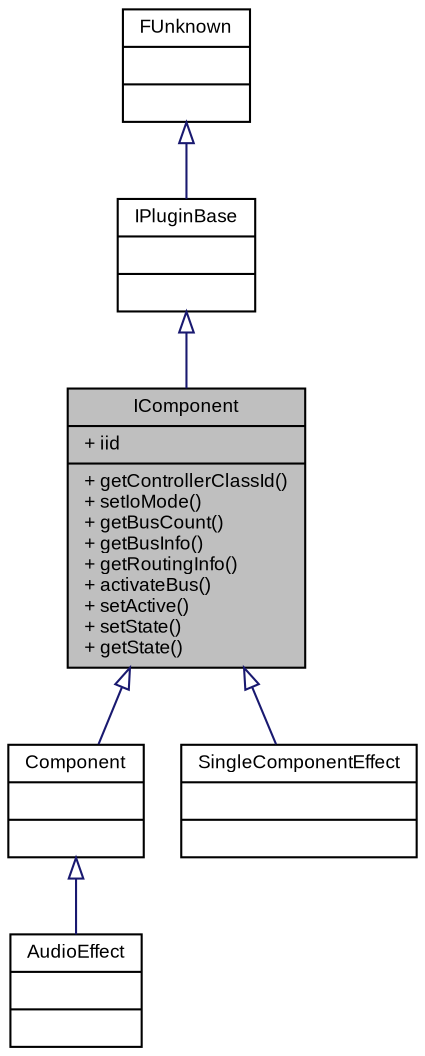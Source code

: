 digraph G
{
  bgcolor="transparent";
  edge [fontname="Arial",fontsize="9",labelfontname="Arial",labelfontsize="9"];
  node [fontname="Arial",fontsize="9",shape=record];
  Node1 [label="{IComponent\n|+ iid\l|+ getControllerClassId()\l+ setIoMode()\l+ getBusCount()\l+ getBusInfo()\l+ getRoutingInfo()\l+ activateBus()\l+ setActive()\l+ setState()\l+ getState()\l}",height=0.2,width=0.4,color="black", fillcolor="grey75", style="filled" fontcolor="black"];
  Node2 -> Node1 [dir=back,color="midnightblue",fontsize="9",style="solid",arrowtail="empty",fontname="Arial"];
  Node2 [label="{IPluginBase\n||}",height=0.2,width=0.4,color="black",URL="base.tag$classSteinberg_1_1IPluginBase.html"];
  Node3 -> Node2 [dir=back,color="midnightblue",fontsize="9",style="solid",arrowtail="empty",fontname="Arial"];
  Node3 [label="{FUnknown\n||}",height=0.2,width=0.4,color="black",URL="base.tag$classSteinberg_1_1FUnknown.html"];
  Node1 -> Node4 [dir=back,color="midnightblue",fontsize="9",style="solid",arrowtail="empty",fontname="Arial"];
  Node4 [label="{Component\n||}",height=0.2,width=0.4,color="black",URL="vstsdk.tag$classSteinberg_1_1Vst_1_1Component.html"];
  Node4 -> Node5 [dir=back,color="midnightblue",fontsize="9",style="solid",arrowtail="empty",fontname="Arial"];
  Node5 [label="{AudioEffect\n||}",height=0.2,width=0.4,color="black",URL="vstsdk.tag$classSteinberg_1_1Vst_1_1AudioEffect.html"];
  Node1 -> Node6 [dir=back,color="midnightblue",fontsize="9",style="solid",arrowtail="empty",fontname="Arial"];
  Node6 [label="{SingleComponentEffect\n||}",height=0.2,width=0.4,color="black",URL="vstsdk.tag$classSteinberg_1_1Vst_1_1SingleComponentEffect.html"];
}
